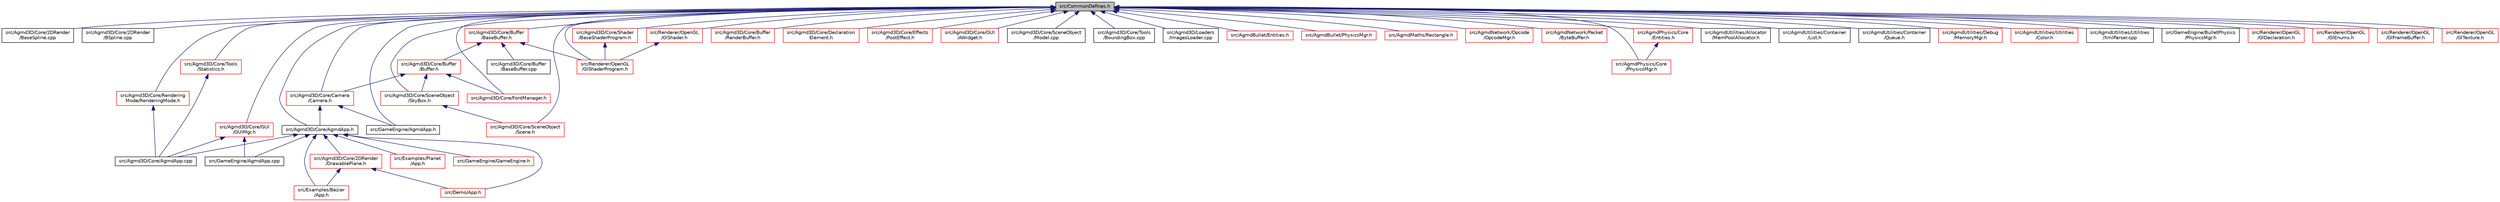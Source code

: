 digraph "src/CommonDefines.h"
{
  edge [fontname="Helvetica",fontsize="10",labelfontname="Helvetica",labelfontsize="10"];
  node [fontname="Helvetica",fontsize="10",shape=record];
  Node1 [label="src/CommonDefines.h",height=0.2,width=0.4,color="black", fillcolor="grey75", style="filled" fontcolor="black"];
  Node1 -> Node2 [dir="back",color="midnightblue",fontsize="10",style="solid"];
  Node2 [label="src/Agmd3D/Core/2DRender\l/BaseSpline.cpp",height=0.2,width=0.4,color="black", fillcolor="white", style="filled",URL="$_base_spline_8cpp.html"];
  Node1 -> Node3 [dir="back",color="midnightblue",fontsize="10",style="solid"];
  Node3 [label="src/Agmd3D/Core/2DRender\l/BSpline.cpp",height=0.2,width=0.4,color="black", fillcolor="white", style="filled",URL="$_b_spline_8cpp.html"];
  Node1 -> Node4 [dir="back",color="midnightblue",fontsize="10",style="solid"];
  Node4 [label="src/Agmd3D/Core/AgmdApp.h",height=0.2,width=0.4,color="black", fillcolor="white", style="filled",URL="$_agmd3_d_2_core_2_agmd_app_8h.html"];
  Node4 -> Node5 [dir="back",color="midnightblue",fontsize="10",style="solid"];
  Node5 [label="src/Agmd3D/Core/2DRender\l/DrawablePlane.h",height=0.2,width=0.4,color="red", fillcolor="white", style="filled",URL="$_drawable_plane_8h.html"];
  Node5 -> Node6 [dir="back",color="midnightblue",fontsize="10",style="solid"];
  Node6 [label="src/Demo/App.h",height=0.2,width=0.4,color="red", fillcolor="white", style="filled",URL="$_demo_2_app_8h.html"];
  Node5 -> Node7 [dir="back",color="midnightblue",fontsize="10",style="solid"];
  Node7 [label="src/Examples/Bezier\l/App.h",height=0.2,width=0.4,color="red", fillcolor="white", style="filled",URL="$_examples_2_bezier_2_app_8h.html"];
  Node4 -> Node8 [dir="back",color="midnightblue",fontsize="10",style="solid"];
  Node8 [label="src/Agmd3D/Core/AgmdApp.cpp",height=0.2,width=0.4,color="black", fillcolor="white", style="filled",URL="$_agmd3_d_2_core_2_agmd_app_8cpp.html"];
  Node4 -> Node6 [dir="back",color="midnightblue",fontsize="10",style="solid"];
  Node4 -> Node7 [dir="back",color="midnightblue",fontsize="10",style="solid"];
  Node4 -> Node9 [dir="back",color="midnightblue",fontsize="10",style="solid"];
  Node9 [label="src/Examples/Planet\l/App.h",height=0.2,width=0.4,color="red", fillcolor="white", style="filled",URL="$_examples_2_planet_2_app_8h.html"];
  Node4 -> Node10 [dir="back",color="midnightblue",fontsize="10",style="solid"];
  Node10 [label="src/GameEngine/AgmdApp.cpp",height=0.2,width=0.4,color="black", fillcolor="white", style="filled",URL="$_game_engine_2_agmd_app_8cpp.html"];
  Node4 -> Node11 [dir="back",color="midnightblue",fontsize="10",style="solid"];
  Node11 [label="src/GameEngine/GameEngine.h",height=0.2,width=0.4,color="red", fillcolor="white", style="filled",URL="$_game_engine_8h.html"];
  Node1 -> Node12 [dir="back",color="midnightblue",fontsize="10",style="solid"];
  Node12 [label="src/Agmd3D/Core/Buffer\l/BaseBuffer.h",height=0.2,width=0.4,color="red", fillcolor="white", style="filled",URL="$_base_buffer_8h.html"];
  Node12 -> Node13 [dir="back",color="midnightblue",fontsize="10",style="solid"];
  Node13 [label="src/Agmd3D/Core/Buffer\l/BaseBuffer.cpp",height=0.2,width=0.4,color="black", fillcolor="white", style="filled",URL="$_base_buffer_8cpp.html"];
  Node12 -> Node14 [dir="back",color="midnightblue",fontsize="10",style="solid"];
  Node14 [label="src/Agmd3D/Core/Buffer\l/Buffer.h",height=0.2,width=0.4,color="red", fillcolor="white", style="filled",URL="$_buffer_8h.html"];
  Node14 -> Node15 [dir="back",color="midnightblue",fontsize="10",style="solid"];
  Node15 [label="src/Agmd3D/Core/Camera\l/Camera.h",height=0.2,width=0.4,color="red", fillcolor="white", style="filled",URL="$_camera_8h.html"];
  Node15 -> Node4 [dir="back",color="midnightblue",fontsize="10",style="solid"];
  Node15 -> Node16 [dir="back",color="midnightblue",fontsize="10",style="solid"];
  Node16 [label="src/GameEngine/AgmdApp.h",height=0.2,width=0.4,color="black", fillcolor="white", style="filled",URL="$_game_engine_2_agmd_app_8h.html"];
  Node14 -> Node17 [dir="back",color="midnightblue",fontsize="10",style="solid"];
  Node17 [label="src/Agmd3D/Core/FontManager.h",height=0.2,width=0.4,color="red", fillcolor="white", style="filled",URL="$_font_manager_8h.html"];
  Node14 -> Node18 [dir="back",color="midnightblue",fontsize="10",style="solid"];
  Node18 [label="src/Agmd3D/Core/SceneObject\l/SkyBox.h",height=0.2,width=0.4,color="red", fillcolor="white", style="filled",URL="$_sky_box_8h.html"];
  Node18 -> Node19 [dir="back",color="midnightblue",fontsize="10",style="solid"];
  Node19 [label="src/Agmd3D/Core/SceneObject\l/Scene.h",height=0.2,width=0.4,color="red", fillcolor="white", style="filled",URL="$_scene_8h.html"];
  Node12 -> Node20 [dir="back",color="midnightblue",fontsize="10",style="solid"];
  Node20 [label="src/Renderer/OpenGL\l/GlShaderProgram.h",height=0.2,width=0.4,color="red", fillcolor="white", style="filled",URL="$_gl_shader_program_8h.html"];
  Node1 -> Node21 [dir="back",color="midnightblue",fontsize="10",style="solid"];
  Node21 [label="src/Agmd3D/Core/Buffer\l/RenderBuffer.h",height=0.2,width=0.4,color="red", fillcolor="white", style="filled",URL="$_render_buffer_8h.html"];
  Node1 -> Node15 [dir="back",color="midnightblue",fontsize="10",style="solid"];
  Node1 -> Node22 [dir="back",color="midnightblue",fontsize="10",style="solid"];
  Node22 [label="src/Agmd3D/Core/Declaration\lElement.h",height=0.2,width=0.4,color="red", fillcolor="white", style="filled",URL="$_declaration_element_8h.html"];
  Node1 -> Node23 [dir="back",color="midnightblue",fontsize="10",style="solid"];
  Node23 [label="src/Agmd3D/Core/Effects\l/PostEffect.h",height=0.2,width=0.4,color="red", fillcolor="white", style="filled",URL="$_post_effect_8h.html"];
  Node1 -> Node17 [dir="back",color="midnightblue",fontsize="10",style="solid"];
  Node1 -> Node24 [dir="back",color="midnightblue",fontsize="10",style="solid"];
  Node24 [label="src/Agmd3D/Core/GUI\l/AWidget.h",height=0.2,width=0.4,color="red", fillcolor="white", style="filled",URL="$_a_widget_8h.html"];
  Node1 -> Node25 [dir="back",color="midnightblue",fontsize="10",style="solid"];
  Node25 [label="src/Agmd3D/Core/GUI\l/GUIMgr.h",height=0.2,width=0.4,color="red", fillcolor="white", style="filled",URL="$_g_u_i_mgr_8h.html"];
  Node25 -> Node8 [dir="back",color="midnightblue",fontsize="10",style="solid"];
  Node25 -> Node10 [dir="back",color="midnightblue",fontsize="10",style="solid"];
  Node1 -> Node26 [dir="back",color="midnightblue",fontsize="10",style="solid"];
  Node26 [label="src/Agmd3D/Core/Rendering\lMode/RenderingMode.h",height=0.2,width=0.4,color="red", fillcolor="white", style="filled",URL="$_rendering_mode_8h.html"];
  Node26 -> Node8 [dir="back",color="midnightblue",fontsize="10",style="solid"];
  Node1 -> Node27 [dir="back",color="midnightblue",fontsize="10",style="solid"];
  Node27 [label="src/Agmd3D/Core/SceneObject\l/Model.cpp",height=0.2,width=0.4,color="black", fillcolor="white", style="filled",URL="$_model_8cpp.html"];
  Node1 -> Node19 [dir="back",color="midnightblue",fontsize="10",style="solid"];
  Node1 -> Node18 [dir="back",color="midnightblue",fontsize="10",style="solid"];
  Node1 -> Node28 [dir="back",color="midnightblue",fontsize="10",style="solid"];
  Node28 [label="src/Agmd3D/Core/Shader\l/BaseShaderProgram.h",height=0.2,width=0.4,color="red", fillcolor="white", style="filled",URL="$_base_shader_program_8h.html"];
  Node28 -> Node20 [dir="back",color="midnightblue",fontsize="10",style="solid"];
  Node1 -> Node29 [dir="back",color="midnightblue",fontsize="10",style="solid"];
  Node29 [label="src/Agmd3D/Core/Tools\l/BoundingBox.cpp",height=0.2,width=0.4,color="black", fillcolor="white", style="filled",URL="$_bounding_box_8cpp.html"];
  Node1 -> Node30 [dir="back",color="midnightblue",fontsize="10",style="solid"];
  Node30 [label="src/Agmd3D/Core/Tools\l/Statistics.h",height=0.2,width=0.4,color="red", fillcolor="white", style="filled",URL="$_statistics_8h.html"];
  Node30 -> Node8 [dir="back",color="midnightblue",fontsize="10",style="solid"];
  Node1 -> Node31 [dir="back",color="midnightblue",fontsize="10",style="solid"];
  Node31 [label="src/Agmd3D/Loaders\l/ImagesLoader.cpp",height=0.2,width=0.4,color="black", fillcolor="white", style="filled",URL="$_images_loader_8cpp.html"];
  Node1 -> Node32 [dir="back",color="midnightblue",fontsize="10",style="solid"];
  Node32 [label="src/AgmdBullet/Entities.h",height=0.2,width=0.4,color="red", fillcolor="white", style="filled",URL="$_agmd_bullet_2_entities_8h.html"];
  Node1 -> Node33 [dir="back",color="midnightblue",fontsize="10",style="solid"];
  Node33 [label="src/AgmdBullet/PhysicsMgr.h",height=0.2,width=0.4,color="red", fillcolor="white", style="filled",URL="$_agmd_bullet_2_physics_mgr_8h.html"];
  Node1 -> Node34 [dir="back",color="midnightblue",fontsize="10",style="solid"];
  Node34 [label="src/AgmdMaths/Rectangle.h",height=0.2,width=0.4,color="red", fillcolor="white", style="filled",URL="$_agmd_maths_2_rectangle_8h.html"];
  Node1 -> Node35 [dir="back",color="midnightblue",fontsize="10",style="solid"];
  Node35 [label="src/AgmdNetwork/Opcode\l/OpcodeMgr.h",height=0.2,width=0.4,color="red", fillcolor="white", style="filled",URL="$_opcode_mgr_8h.html"];
  Node1 -> Node36 [dir="back",color="midnightblue",fontsize="10",style="solid"];
  Node36 [label="src/AgmdNetwork/Packet\l/ByteBuffer.h",height=0.2,width=0.4,color="red", fillcolor="white", style="filled",URL="$_byte_buffer_8h.html"];
  Node1 -> Node37 [dir="back",color="midnightblue",fontsize="10",style="solid"];
  Node37 [label="src/AgmdPhysics/Core\l/Entities.h",height=0.2,width=0.4,color="red", fillcolor="white", style="filled",URL="$_agmd_physics_2_core_2_entities_8h.html"];
  Node37 -> Node38 [dir="back",color="midnightblue",fontsize="10",style="solid"];
  Node38 [label="src/AgmdPhysics/Core\l/PhysicsMgr.h",height=0.2,width=0.4,color="red", fillcolor="white", style="filled",URL="$_agmd_physics_2_core_2_physics_mgr_8h.html"];
  Node1 -> Node38 [dir="back",color="midnightblue",fontsize="10",style="solid"];
  Node1 -> Node39 [dir="back",color="midnightblue",fontsize="10",style="solid"];
  Node39 [label="src/AgmdUtilities/Allocator\l/MemPoolAllocator.h",height=0.2,width=0.4,color="black", fillcolor="white", style="filled",URL="$_mem_pool_allocator_8h.html"];
  Node1 -> Node40 [dir="back",color="midnightblue",fontsize="10",style="solid"];
  Node40 [label="src/AgmdUtilities/Container\l/List.h",height=0.2,width=0.4,color="black", fillcolor="white", style="filled",URL="$_agmd_utilities_2_container_2_list_8h.html"];
  Node1 -> Node41 [dir="back",color="midnightblue",fontsize="10",style="solid"];
  Node41 [label="src/AgmdUtilities/Container\l/Queue.h",height=0.2,width=0.4,color="black", fillcolor="white", style="filled",URL="$_queue_8h.html"];
  Node1 -> Node42 [dir="back",color="midnightblue",fontsize="10",style="solid"];
  Node42 [label="src/AgmdUtilities/Debug\l/MemoryMgr.h",height=0.2,width=0.4,color="red", fillcolor="white", style="filled",URL="$_memory_mgr_8h.html"];
  Node1 -> Node43 [dir="back",color="midnightblue",fontsize="10",style="solid"];
  Node43 [label="src/AgmdUtilities/Utilities\l/Color.h",height=0.2,width=0.4,color="red", fillcolor="white", style="filled",URL="$_color_8h.html"];
  Node1 -> Node44 [dir="back",color="midnightblue",fontsize="10",style="solid"];
  Node44 [label="src/AgmdUtilities/Utilities\l/XmlParser.cpp",height=0.2,width=0.4,color="black", fillcolor="white", style="filled",URL="$_xml_parser_8cpp.html"];
  Node1 -> Node16 [dir="back",color="midnightblue",fontsize="10",style="solid"];
  Node1 -> Node45 [dir="back",color="midnightblue",fontsize="10",style="solid"];
  Node45 [label="src/GameEngine/BulletPhysics\l/PhysicsMgr.h",height=0.2,width=0.4,color="black", fillcolor="white", style="filled",URL="$_game_engine_2_bullet_physics_2_physics_mgr_8h.html"];
  Node1 -> Node46 [dir="back",color="midnightblue",fontsize="10",style="solid"];
  Node46 [label="src/Renderer/OpenGL\l/GlDeclaration.h",height=0.2,width=0.4,color="red", fillcolor="white", style="filled",URL="$_gl_declaration_8h.html"];
  Node1 -> Node47 [dir="back",color="midnightblue",fontsize="10",style="solid"];
  Node47 [label="src/Renderer/OpenGL\l/GlEnums.h",height=0.2,width=0.4,color="red", fillcolor="white", style="filled",URL="$_gl_enums_8h.html"];
  Node1 -> Node48 [dir="back",color="midnightblue",fontsize="10",style="solid"];
  Node48 [label="src/Renderer/OpenGL\l/GlFrameBuffer.h",height=0.2,width=0.4,color="red", fillcolor="white", style="filled",URL="$_gl_frame_buffer_8h.html"];
  Node1 -> Node49 [dir="back",color="midnightblue",fontsize="10",style="solid"];
  Node49 [label="src/Renderer/OpenGL\l/GlShader.h",height=0.2,width=0.4,color="red", fillcolor="white", style="filled",URL="$_gl_shader_8h.html"];
  Node49 -> Node20 [dir="back",color="midnightblue",fontsize="10",style="solid"];
  Node1 -> Node20 [dir="back",color="midnightblue",fontsize="10",style="solid"];
  Node1 -> Node50 [dir="back",color="midnightblue",fontsize="10",style="solid"];
  Node50 [label="src/Renderer/OpenGL\l/GlTexture.h",height=0.2,width=0.4,color="red", fillcolor="white", style="filled",URL="$_gl_texture_8h.html"];
}
